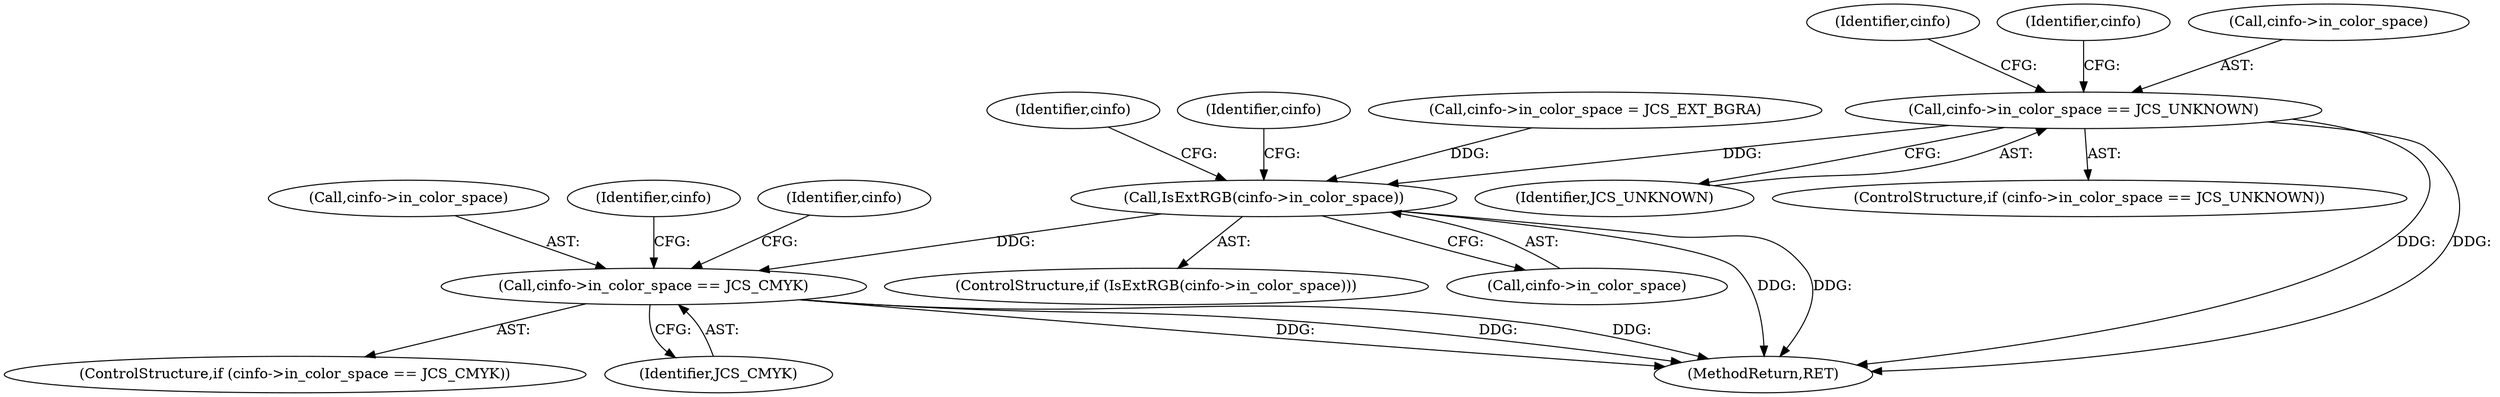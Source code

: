digraph "0_libjpeg-turbo_43e84cff1bb2bd8293066f6ac4eb0df61ddddbc6@API" {
"1000641" [label="(Call,cinfo->in_color_space == JCS_UNKNOWN)"];
"1000652" [label="(Call,IsExtRGB(cinfo->in_color_space))"];
"1000667" [label="(Call,cinfo->in_color_space == JCS_CMYK)"];
"1000651" [label="(ControlStructure,if (IsExtRGB(cinfo->in_color_space)))"];
"1000666" [label="(ControlStructure,if (cinfo->in_color_space == JCS_CMYK))"];
"1000669" [label="(Identifier,cinfo)"];
"1000658" [label="(Identifier,cinfo)"];
"1000646" [label="(Call,cinfo->in_color_space = JCS_EXT_BGRA)"];
"1000671" [label="(Identifier,JCS_CMYK)"];
"1000668" [label="(Call,cinfo->in_color_space)"];
"1000652" [label="(Call,IsExtRGB(cinfo->in_color_space))"];
"1000648" [label="(Identifier,cinfo)"];
"1000653" [label="(Call,cinfo->in_color_space)"];
"1000674" [label="(Identifier,cinfo)"];
"1000679" [label="(Identifier,cinfo)"];
"1000645" [label="(Identifier,JCS_UNKNOWN)"];
"1000641" [label="(Call,cinfo->in_color_space == JCS_UNKNOWN)"];
"1000667" [label="(Call,cinfo->in_color_space == JCS_CMYK)"];
"1000640" [label="(ControlStructure,if (cinfo->in_color_space == JCS_UNKNOWN))"];
"1000654" [label="(Identifier,cinfo)"];
"1000854" [label="(MethodReturn,RET)"];
"1000642" [label="(Call,cinfo->in_color_space)"];
"1000641" -> "1000640"  [label="AST: "];
"1000641" -> "1000645"  [label="CFG: "];
"1000642" -> "1000641"  [label="AST: "];
"1000645" -> "1000641"  [label="AST: "];
"1000648" -> "1000641"  [label="CFG: "];
"1000654" -> "1000641"  [label="CFG: "];
"1000641" -> "1000854"  [label="DDG: "];
"1000641" -> "1000854"  [label="DDG: "];
"1000641" -> "1000652"  [label="DDG: "];
"1000652" -> "1000651"  [label="AST: "];
"1000652" -> "1000653"  [label="CFG: "];
"1000653" -> "1000652"  [label="AST: "];
"1000658" -> "1000652"  [label="CFG: "];
"1000669" -> "1000652"  [label="CFG: "];
"1000652" -> "1000854"  [label="DDG: "];
"1000652" -> "1000854"  [label="DDG: "];
"1000646" -> "1000652"  [label="DDG: "];
"1000652" -> "1000667"  [label="DDG: "];
"1000667" -> "1000666"  [label="AST: "];
"1000667" -> "1000671"  [label="CFG: "];
"1000668" -> "1000667"  [label="AST: "];
"1000671" -> "1000667"  [label="AST: "];
"1000674" -> "1000667"  [label="CFG: "];
"1000679" -> "1000667"  [label="CFG: "];
"1000667" -> "1000854"  [label="DDG: "];
"1000667" -> "1000854"  [label="DDG: "];
"1000667" -> "1000854"  [label="DDG: "];
}
